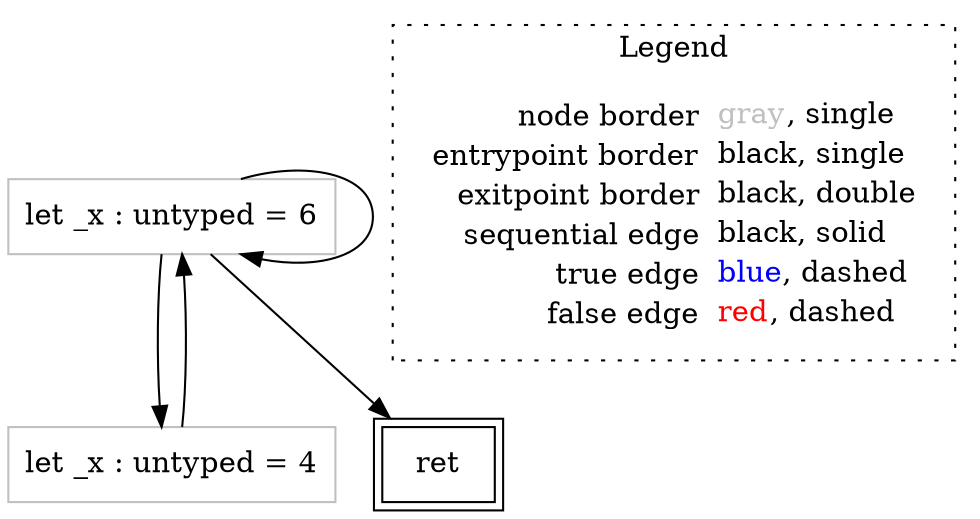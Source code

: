 digraph {
	"node0" [shape="rect",color="gray",label=<let _x : untyped = 6>];
	"node1" [shape="rect",color="gray",label=<let _x : untyped = 4>];
	"node2" [shape="rect",color="black",peripheries="2",label=<ret>];
	"node0" -> "node0" [color="black"];
	"node0" -> "node2" [color="black"];
	"node0" -> "node1" [color="black"];
	"node1" -> "node0" [color="black"];
subgraph cluster_legend {
	label="Legend";
	style=dotted;
	node [shape=plaintext];
	"legend" [label=<<table border="0" cellpadding="2" cellspacing="0" cellborder="0"><tr><td align="right">node border&nbsp;</td><td align="left"><font color="gray">gray</font>, single</td></tr><tr><td align="right">entrypoint border&nbsp;</td><td align="left"><font color="black">black</font>, single</td></tr><tr><td align="right">exitpoint border&nbsp;</td><td align="left"><font color="black">black</font>, double</td></tr><tr><td align="right">sequential edge&nbsp;</td><td align="left"><font color="black">black</font>, solid</td></tr><tr><td align="right">true edge&nbsp;</td><td align="left"><font color="blue">blue</font>, dashed</td></tr><tr><td align="right">false edge&nbsp;</td><td align="left"><font color="red">red</font>, dashed</td></tr></table>>];
}

}
